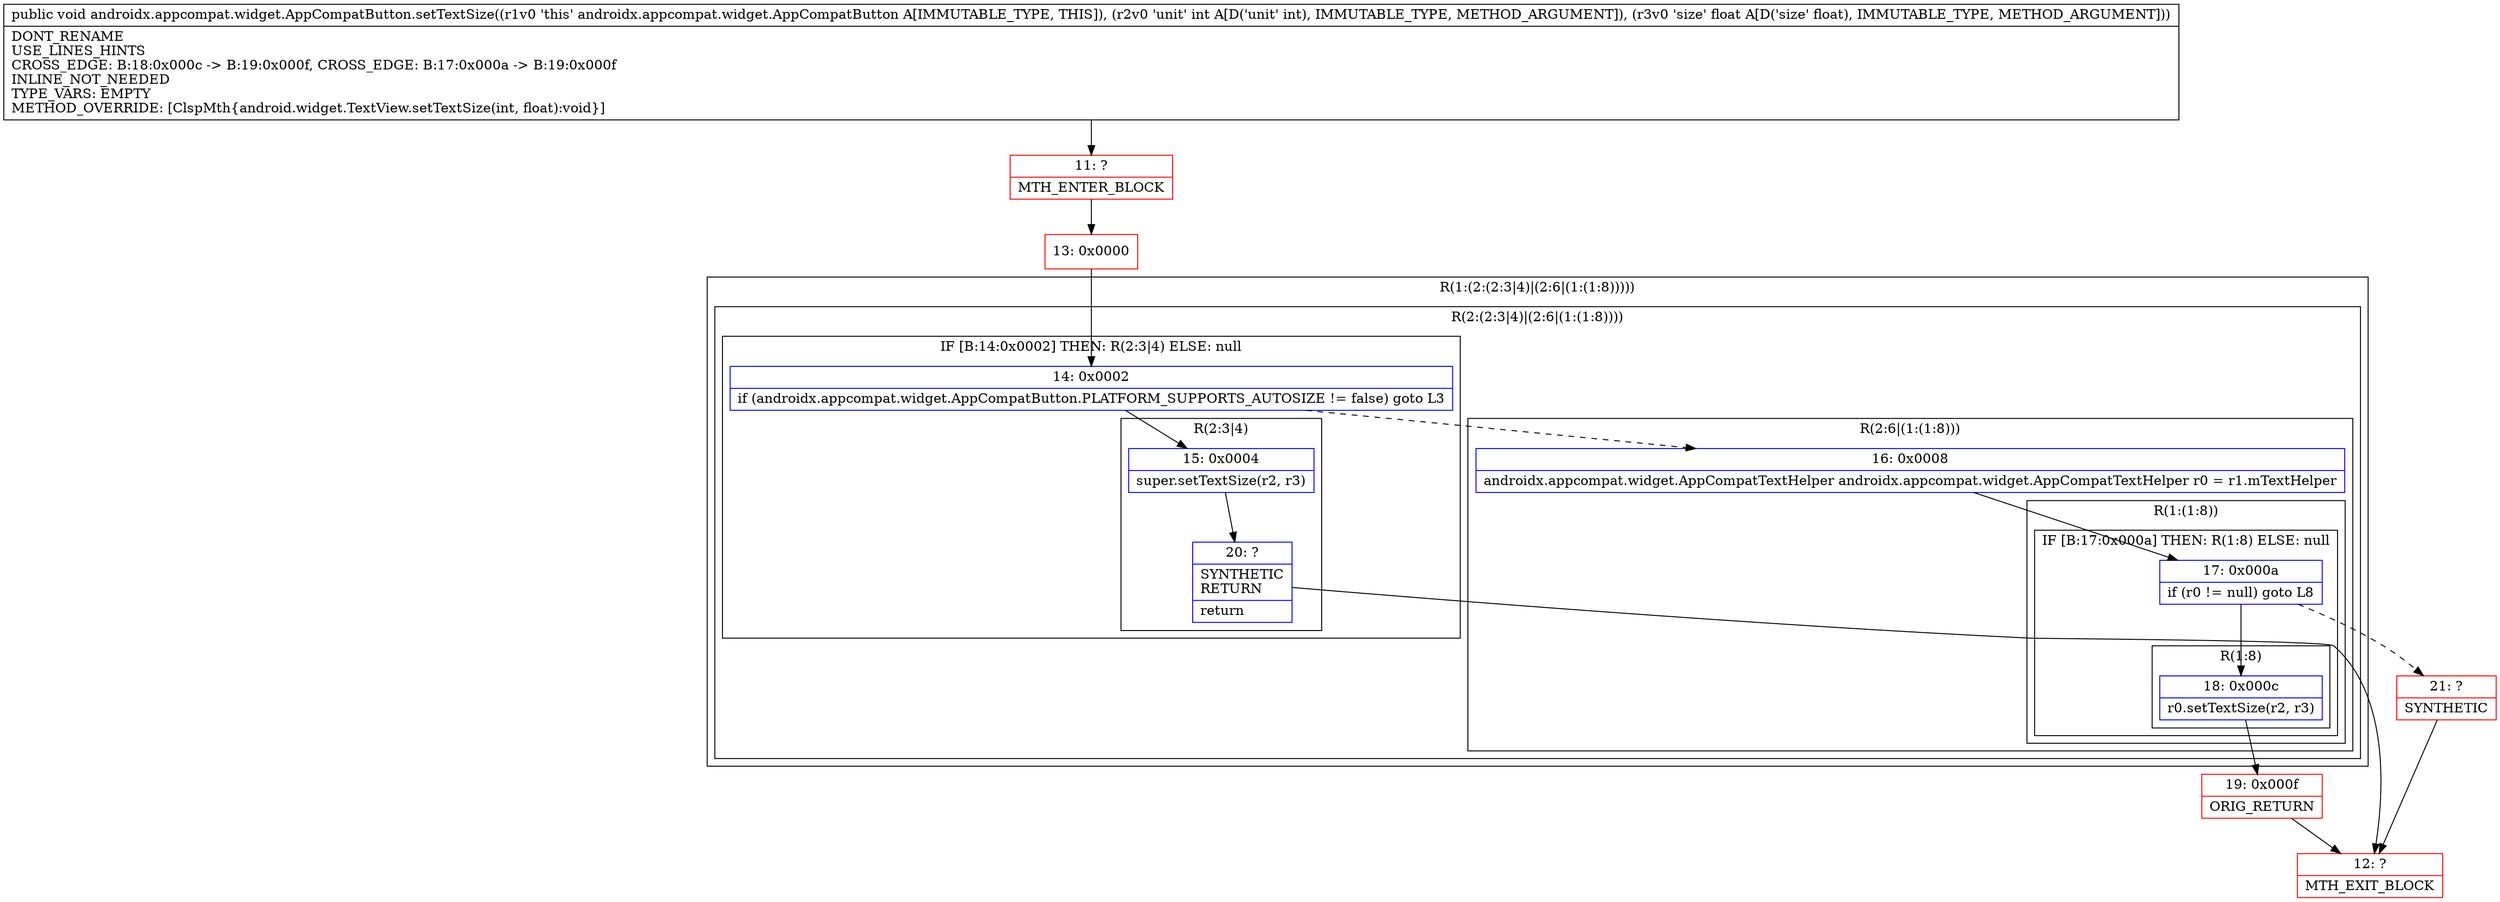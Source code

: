 digraph "CFG forandroidx.appcompat.widget.AppCompatButton.setTextSize(IF)V" {
subgraph cluster_Region_605556114 {
label = "R(1:(2:(2:3|4)|(2:6|(1:(1:8)))))";
node [shape=record,color=blue];
subgraph cluster_Region_130578218 {
label = "R(2:(2:3|4)|(2:6|(1:(1:8))))";
node [shape=record,color=blue];
subgraph cluster_IfRegion_1428538713 {
label = "IF [B:14:0x0002] THEN: R(2:3|4) ELSE: null";
node [shape=record,color=blue];
Node_14 [shape=record,label="{14\:\ 0x0002|if (androidx.appcompat.widget.AppCompatButton.PLATFORM_SUPPORTS_AUTOSIZE != false) goto L3\l}"];
subgraph cluster_Region_34440228 {
label = "R(2:3|4)";
node [shape=record,color=blue];
Node_15 [shape=record,label="{15\:\ 0x0004|super.setTextSize(r2, r3)\l}"];
Node_20 [shape=record,label="{20\:\ ?|SYNTHETIC\lRETURN\l|return\l}"];
}
}
subgraph cluster_Region_1531959356 {
label = "R(2:6|(1:(1:8)))";
node [shape=record,color=blue];
Node_16 [shape=record,label="{16\:\ 0x0008|androidx.appcompat.widget.AppCompatTextHelper androidx.appcompat.widget.AppCompatTextHelper r0 = r1.mTextHelper\l}"];
subgraph cluster_Region_1721597290 {
label = "R(1:(1:8))";
node [shape=record,color=blue];
subgraph cluster_IfRegion_1150538770 {
label = "IF [B:17:0x000a] THEN: R(1:8) ELSE: null";
node [shape=record,color=blue];
Node_17 [shape=record,label="{17\:\ 0x000a|if (r0 != null) goto L8\l}"];
subgraph cluster_Region_1983747672 {
label = "R(1:8)";
node [shape=record,color=blue];
Node_18 [shape=record,label="{18\:\ 0x000c|r0.setTextSize(r2, r3)\l}"];
}
}
}
}
}
}
Node_11 [shape=record,color=red,label="{11\:\ ?|MTH_ENTER_BLOCK\l}"];
Node_13 [shape=record,color=red,label="{13\:\ 0x0000}"];
Node_12 [shape=record,color=red,label="{12\:\ ?|MTH_EXIT_BLOCK\l}"];
Node_19 [shape=record,color=red,label="{19\:\ 0x000f|ORIG_RETURN\l}"];
Node_21 [shape=record,color=red,label="{21\:\ ?|SYNTHETIC\l}"];
MethodNode[shape=record,label="{public void androidx.appcompat.widget.AppCompatButton.setTextSize((r1v0 'this' androidx.appcompat.widget.AppCompatButton A[IMMUTABLE_TYPE, THIS]), (r2v0 'unit' int A[D('unit' int), IMMUTABLE_TYPE, METHOD_ARGUMENT]), (r3v0 'size' float A[D('size' float), IMMUTABLE_TYPE, METHOD_ARGUMENT]))  | DONT_RENAME\lUSE_LINES_HINTS\lCROSS_EDGE: B:18:0x000c \-\> B:19:0x000f, CROSS_EDGE: B:17:0x000a \-\> B:19:0x000f\lINLINE_NOT_NEEDED\lTYPE_VARS: EMPTY\lMETHOD_OVERRIDE: [ClspMth\{android.widget.TextView.setTextSize(int, float):void\}]\l}"];
MethodNode -> Node_11;Node_14 -> Node_15;
Node_14 -> Node_16[style=dashed];
Node_15 -> Node_20;
Node_20 -> Node_12;
Node_16 -> Node_17;
Node_17 -> Node_18;
Node_17 -> Node_21[style=dashed];
Node_18 -> Node_19;
Node_11 -> Node_13;
Node_13 -> Node_14;
Node_19 -> Node_12;
Node_21 -> Node_12;
}

